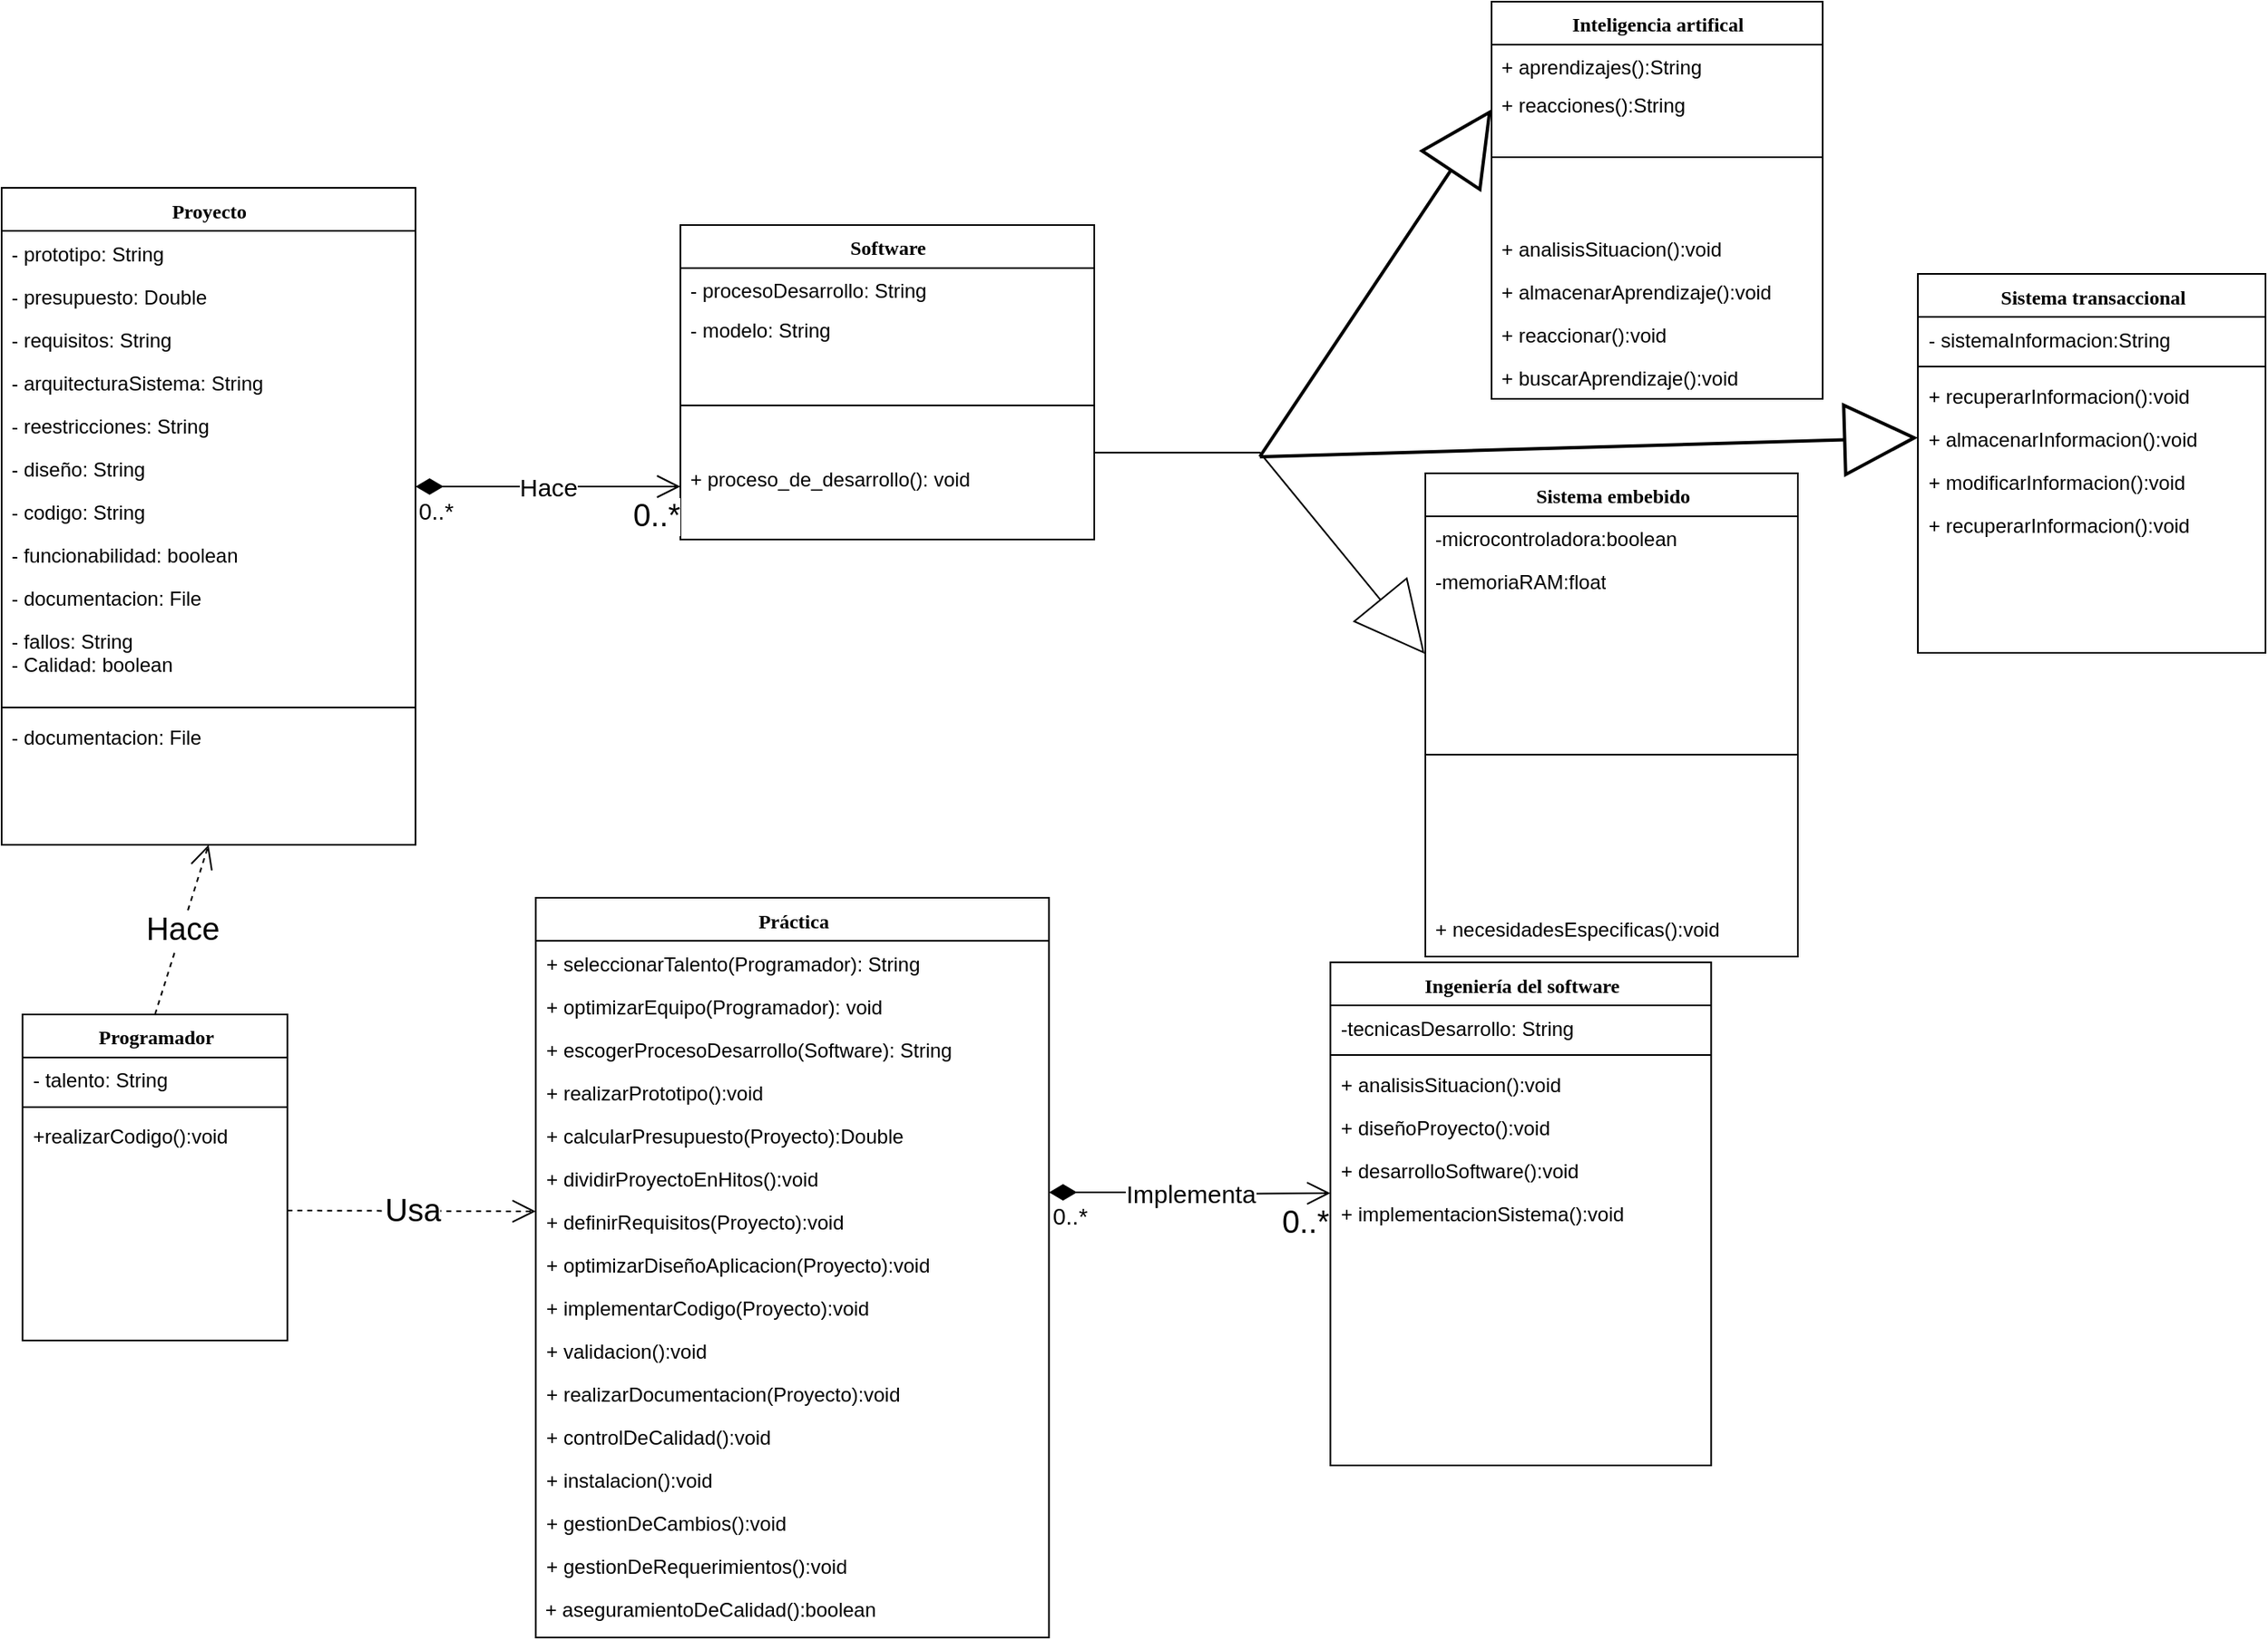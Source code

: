 <mxfile version="10.6.0" type="github"><diagram name="Page-1" id="9f46799a-70d6-7492-0946-bef42562c5a5"><mxGraphModel dx="887" dy="834" grid="1" gridSize="10" guides="1" tooltips="1" connect="1" arrows="1" fold="1" page="1" pageScale="1" pageWidth="1100" pageHeight="850" background="#ffffff" math="0" shadow="0"><root><mxCell id="0"/><mxCell id="1" parent="0"/><mxCell id="78961159f06e98e8-17" value="Software&lt;br&gt;&lt;br&gt;" style="swimlane;html=1;fontStyle=1;align=center;verticalAlign=top;childLayout=stackLayout;horizontal=1;startSize=26;horizontalStack=0;resizeParent=1;resizeLast=0;collapsible=1;marginBottom=0;swimlaneFillColor=#ffffff;rounded=0;shadow=0;comic=0;labelBackgroundColor=none;strokeColor=#000000;strokeWidth=1;fillColor=none;fontFamily=Verdana;fontSize=12;fontColor=#000000;" parent="1" vertex="1"><mxGeometry x="500" y="270" width="250" height="190" as="geometry"/></mxCell><mxCell id="78961159f06e98e8-21" value="- procesoDesarrollo: String" style="text;html=1;strokeColor=none;fillColor=none;align=left;verticalAlign=top;spacingLeft=4;spacingRight=4;whiteSpace=wrap;overflow=hidden;rotatable=0;points=[[0,0.5],[1,0.5]];portConstraint=eastwest;" parent="78961159f06e98e8-17" vertex="1"><mxGeometry y="26" width="250" height="24" as="geometry"/></mxCell><mxCell id="78961159f06e98e8-23" value="- modelo: String" style="text;html=1;strokeColor=none;fillColor=none;align=left;verticalAlign=top;spacingLeft=4;spacingRight=4;whiteSpace=wrap;overflow=hidden;rotatable=0;points=[[0,0.5],[1,0.5]];portConstraint=eastwest;" parent="78961159f06e98e8-17" vertex="1"><mxGeometry y="50" width="250" height="28" as="geometry"/></mxCell><mxCell id="78961159f06e98e8-19" value="" style="line;html=1;strokeWidth=1;fillColor=none;align=left;verticalAlign=middle;spacingTop=-1;spacingLeft=3;spacingRight=3;rotatable=0;labelPosition=right;points=[];portConstraint=eastwest;" parent="78961159f06e98e8-17" vertex="1"><mxGeometry y="78" width="250" height="62" as="geometry"/></mxCell><mxCell id="78961159f06e98e8-20" value="+ proceso_de_desarrollo(): void&lt;br&gt;" style="text;html=1;strokeColor=none;fillColor=none;align=left;verticalAlign=top;spacingLeft=4;spacingRight=4;whiteSpace=wrap;overflow=hidden;rotatable=0;points=[[0,0.5],[1,0.5]];portConstraint=eastwest;" parent="78961159f06e98e8-17" vertex="1"><mxGeometry y="140" width="250" height="20" as="geometry"/></mxCell><mxCell id="78961159f06e98e8-30" value="Práctica&lt;br&gt;" style="swimlane;html=1;fontStyle=1;align=center;verticalAlign=top;childLayout=stackLayout;horizontal=1;startSize=26;horizontalStack=0;resizeParent=1;resizeLast=0;collapsible=1;marginBottom=0;swimlaneFillColor=#ffffff;rounded=0;shadow=0;comic=0;labelBackgroundColor=none;strokeColor=#000000;strokeWidth=1;fillColor=none;fontFamily=Verdana;fontSize=12;fontColor=#000000;" parent="1" vertex="1"><mxGeometry x="412.643" y="676.5" width="310" height="447" as="geometry"/></mxCell><mxCell id="78961159f06e98e8-39" value="+ seleccionarTalento(Programador): String" style="text;html=1;strokeColor=none;fillColor=none;align=left;verticalAlign=top;spacingLeft=4;spacingRight=4;whiteSpace=wrap;overflow=hidden;rotatable=0;points=[[0,0.5],[1,0.5]];portConstraint=eastwest;" parent="78961159f06e98e8-30" vertex="1"><mxGeometry y="26" width="310" height="26" as="geometry"/></mxCell><mxCell id="78961159f06e98e8-40" value="+ optimizarEquipo(Programador): void" style="text;html=1;strokeColor=none;fillColor=none;align=left;verticalAlign=top;spacingLeft=4;spacingRight=4;whiteSpace=wrap;overflow=hidden;rotatable=0;points=[[0,0.5],[1,0.5]];portConstraint=eastwest;" parent="78961159f06e98e8-30" vertex="1"><mxGeometry y="52" width="310" height="26" as="geometry"/></mxCell><mxCell id="78961159f06e98e8-42" value="+ escogerProcesoDesarrollo(Software): String" style="text;html=1;strokeColor=none;fillColor=none;align=left;verticalAlign=top;spacingLeft=4;spacingRight=4;whiteSpace=wrap;overflow=hidden;rotatable=0;points=[[0,0.5],[1,0.5]];portConstraint=eastwest;" parent="78961159f06e98e8-30" vertex="1"><mxGeometry y="78" width="310" height="26" as="geometry"/></mxCell><mxCell id="QSACR1j0FyTNqF-iNn_z-4" value="+ realizarPrototipo():void" style="text;html=1;strokeColor=none;fillColor=none;align=left;verticalAlign=top;spacingLeft=4;spacingRight=4;whiteSpace=wrap;overflow=hidden;rotatable=0;points=[[0,0.5],[1,0.5]];portConstraint=eastwest;" parent="78961159f06e98e8-30" vertex="1"><mxGeometry y="104" width="310" height="26" as="geometry"/></mxCell><mxCell id="QSACR1j0FyTNqF-iNn_z-5" value="+ calcularPresupuesto(Proyecto):Double" style="text;html=1;strokeColor=none;fillColor=none;align=left;verticalAlign=top;spacingLeft=4;spacingRight=4;whiteSpace=wrap;overflow=hidden;rotatable=0;points=[[0,0.5],[1,0.5]];portConstraint=eastwest;" parent="78961159f06e98e8-30" vertex="1"><mxGeometry y="130" width="310" height="26" as="geometry"/></mxCell><mxCell id="QSACR1j0FyTNqF-iNn_z-6" value="+ dividirProyectoEnHitos():void" style="text;html=1;strokeColor=none;fillColor=none;align=left;verticalAlign=top;spacingLeft=4;spacingRight=4;whiteSpace=wrap;overflow=hidden;rotatable=0;points=[[0,0.5],[1,0.5]];portConstraint=eastwest;" parent="78961159f06e98e8-30" vertex="1"><mxGeometry y="156" width="310" height="26" as="geometry"/></mxCell><mxCell id="QSACR1j0FyTNqF-iNn_z-7" value="+ definirRequisitos(Proyecto):void&lt;br&gt;" style="text;html=1;strokeColor=none;fillColor=none;align=left;verticalAlign=top;spacingLeft=4;spacingRight=4;whiteSpace=wrap;overflow=hidden;rotatable=0;points=[[0,0.5],[1,0.5]];portConstraint=eastwest;" parent="78961159f06e98e8-30" vertex="1"><mxGeometry y="182" width="310" height="26" as="geometry"/></mxCell><mxCell id="QSACR1j0FyTNqF-iNn_z-8" value="+ optimizarDiseñoAplicacion(Proyecto):void&lt;br&gt;" style="text;html=1;strokeColor=none;fillColor=none;align=left;verticalAlign=top;spacingLeft=4;spacingRight=4;whiteSpace=wrap;overflow=hidden;rotatable=0;points=[[0,0.5],[1,0.5]];portConstraint=eastwest;" parent="78961159f06e98e8-30" vertex="1"><mxGeometry y="208" width="310" height="26" as="geometry"/></mxCell><mxCell id="QSACR1j0FyTNqF-iNn_z-9" value="+ implementarCodigo(Proyecto):void&lt;br&gt;" style="text;html=1;strokeColor=none;fillColor=none;align=left;verticalAlign=top;spacingLeft=4;spacingRight=4;whiteSpace=wrap;overflow=hidden;rotatable=0;points=[[0,0.5],[1,0.5]];portConstraint=eastwest;" parent="78961159f06e98e8-30" vertex="1"><mxGeometry y="234" width="310" height="26" as="geometry"/></mxCell><mxCell id="QSACR1j0FyTNqF-iNn_z-10" value="+ validacion():void&lt;br&gt;" style="text;html=1;strokeColor=none;fillColor=none;align=left;verticalAlign=top;spacingLeft=4;spacingRight=4;whiteSpace=wrap;overflow=hidden;rotatable=0;points=[[0,0.5],[1,0.5]];portConstraint=eastwest;" parent="78961159f06e98e8-30" vertex="1"><mxGeometry y="260" width="310" height="26" as="geometry"/></mxCell><mxCell id="QSACR1j0FyTNqF-iNn_z-11" value="+ realizarDocumentacion(Proyecto):void&lt;br&gt;" style="text;html=1;strokeColor=none;fillColor=none;align=left;verticalAlign=top;spacingLeft=4;spacingRight=4;whiteSpace=wrap;overflow=hidden;rotatable=0;points=[[0,0.5],[1,0.5]];portConstraint=eastwest;" parent="78961159f06e98e8-30" vertex="1"><mxGeometry y="286" width="310" height="26" as="geometry"/></mxCell><mxCell id="QSACR1j0FyTNqF-iNn_z-12" value="+ controlDeCalidad():void&lt;br&gt;" style="text;html=1;strokeColor=none;fillColor=none;align=left;verticalAlign=top;spacingLeft=4;spacingRight=4;whiteSpace=wrap;overflow=hidden;rotatable=0;points=[[0,0.5],[1,0.5]];portConstraint=eastwest;" parent="78961159f06e98e8-30" vertex="1"><mxGeometry y="312" width="310" height="26" as="geometry"/></mxCell><mxCell id="QSACR1j0FyTNqF-iNn_z-15" value="+ instalacion():void&lt;br&gt;" style="text;html=1;strokeColor=none;fillColor=none;align=left;verticalAlign=top;spacingLeft=4;spacingRight=4;whiteSpace=wrap;overflow=hidden;rotatable=0;points=[[0,0.5],[1,0.5]];portConstraint=eastwest;" parent="78961159f06e98e8-30" vertex="1"><mxGeometry y="338" width="310" height="26" as="geometry"/></mxCell><mxCell id="QSACR1j0FyTNqF-iNn_z-19" value="+ gestionDeCambios():void&lt;br&gt;" style="text;html=1;strokeColor=none;fillColor=none;align=left;verticalAlign=top;spacingLeft=4;spacingRight=4;whiteSpace=wrap;overflow=hidden;rotatable=0;points=[[0,0.5],[1,0.5]];portConstraint=eastwest;" parent="78961159f06e98e8-30" vertex="1"><mxGeometry y="364" width="310" height="26" as="geometry"/></mxCell><mxCell id="QSACR1j0FyTNqF-iNn_z-20" value="+ gestionDeRequerimientos():void&lt;br&gt;" style="text;html=1;strokeColor=none;fillColor=none;align=left;verticalAlign=top;spacingLeft=4;spacingRight=4;whiteSpace=wrap;overflow=hidden;rotatable=0;points=[[0,0.5],[1,0.5]];portConstraint=eastwest;" parent="78961159f06e98e8-30" vertex="1"><mxGeometry y="390" width="310" height="26" as="geometry"/></mxCell><mxCell id="P4HDLtDB-xWsr373ddrE-18" value="&amp;nbsp;+ aseguramientoDeCalidad():boolean" style="text;html=1;" parent="78961159f06e98e8-30" vertex="1"><mxGeometry y="416" width="310" height="30" as="geometry"/></mxCell><mxCell id="78961159f06e98e8-43" value="Programador" style="swimlane;html=1;fontStyle=1;align=center;verticalAlign=top;childLayout=stackLayout;horizontal=1;startSize=26;horizontalStack=0;resizeParent=1;resizeLast=0;collapsible=1;marginBottom=0;swimlaneFillColor=#ffffff;rounded=0;shadow=0;comic=0;labelBackgroundColor=none;strokeColor=#000000;strokeWidth=1;fillColor=none;fontFamily=Verdana;fontSize=12;fontColor=#000000;" parent="1" vertex="1"><mxGeometry x="102.643" y="747" width="160" height="197" as="geometry"/></mxCell><mxCell id="78961159f06e98e8-44" value="- talento: String" style="text;html=1;strokeColor=none;fillColor=none;align=left;verticalAlign=top;spacingLeft=4;spacingRight=4;whiteSpace=wrap;overflow=hidden;rotatable=0;points=[[0,0.5],[1,0.5]];portConstraint=eastwest;" parent="78961159f06e98e8-43" vertex="1"><mxGeometry y="26" width="160" height="26" as="geometry"/></mxCell><mxCell id="78961159f06e98e8-51" value="" style="line;html=1;strokeWidth=1;fillColor=none;align=left;verticalAlign=middle;spacingTop=-1;spacingLeft=3;spacingRight=3;rotatable=0;labelPosition=right;points=[];portConstraint=eastwest;" parent="78961159f06e98e8-43" vertex="1"><mxGeometry y="52" width="160" height="8" as="geometry"/></mxCell><mxCell id="3CkTLmbijWMQF4wZDAfv-2" value="+realizarCodigo():void&lt;br&gt;&lt;br&gt;" style="text;html=1;strokeColor=none;fillColor=none;align=left;verticalAlign=top;spacingLeft=4;spacingRight=4;whiteSpace=wrap;overflow=hidden;rotatable=0;points=[[0,0.5],[1,0.5]];portConstraint=eastwest;" parent="78961159f06e98e8-43" vertex="1"><mxGeometry y="60" width="160" height="26" as="geometry"/></mxCell><mxCell id="78961159f06e98e8-56" value="Proyecto" style="swimlane;html=1;fontStyle=1;align=center;verticalAlign=top;childLayout=stackLayout;horizontal=1;startSize=26;horizontalStack=0;resizeParent=1;resizeLast=0;collapsible=1;marginBottom=0;swimlaneFillColor=#ffffff;rounded=0;shadow=0;comic=0;labelBackgroundColor=none;strokeColor=#000000;strokeWidth=1;fillColor=none;fontFamily=Verdana;fontSize=12;fontColor=#000000;" parent="1" vertex="1"><mxGeometry x="90" y="247.5" width="250" height="397" as="geometry"/></mxCell><mxCell id="78961159f06e98e8-57" value="- prototipo: String" style="text;html=1;strokeColor=none;fillColor=none;align=left;verticalAlign=top;spacingLeft=4;spacingRight=4;whiteSpace=wrap;overflow=hidden;rotatable=0;points=[[0,0.5],[1,0.5]];portConstraint=eastwest;" parent="78961159f06e98e8-56" vertex="1"><mxGeometry y="26" width="250" height="26" as="geometry"/></mxCell><mxCell id="78961159f06e98e8-58" value="- presupuesto: Double" style="text;html=1;strokeColor=none;fillColor=none;align=left;verticalAlign=top;spacingLeft=4;spacingRight=4;whiteSpace=wrap;overflow=hidden;rotatable=0;points=[[0,0.5],[1,0.5]];portConstraint=eastwest;" parent="78961159f06e98e8-56" vertex="1"><mxGeometry y="52" width="250" height="26" as="geometry"/></mxCell><mxCell id="78961159f06e98e8-59" value="- requisitos: String" style="text;html=1;strokeColor=none;fillColor=none;align=left;verticalAlign=top;spacingLeft=4;spacingRight=4;whiteSpace=wrap;overflow=hidden;rotatable=0;points=[[0,0.5],[1,0.5]];portConstraint=eastwest;" parent="78961159f06e98e8-56" vertex="1"><mxGeometry y="78" width="250" height="26" as="geometry"/></mxCell><mxCell id="78961159f06e98e8-60" value="- arquitecturaSistema: String" style="text;html=1;strokeColor=none;fillColor=none;align=left;verticalAlign=top;spacingLeft=4;spacingRight=4;whiteSpace=wrap;overflow=hidden;rotatable=0;points=[[0,0.5],[1,0.5]];portConstraint=eastwest;" parent="78961159f06e98e8-56" vertex="1"><mxGeometry y="104" width="250" height="26" as="geometry"/></mxCell><mxCell id="78961159f06e98e8-61" value="- reestricciones: String" style="text;html=1;strokeColor=none;fillColor=none;align=left;verticalAlign=top;spacingLeft=4;spacingRight=4;whiteSpace=wrap;overflow=hidden;rotatable=0;points=[[0,0.5],[1,0.5]];portConstraint=eastwest;" parent="78961159f06e98e8-56" vertex="1"><mxGeometry y="130" width="250" height="26" as="geometry"/></mxCell><mxCell id="78961159f06e98e8-62" value="- diseño: String" style="text;html=1;strokeColor=none;fillColor=none;align=left;verticalAlign=top;spacingLeft=4;spacingRight=4;whiteSpace=wrap;overflow=hidden;rotatable=0;points=[[0,0.5],[1,0.5]];portConstraint=eastwest;" parent="78961159f06e98e8-56" vertex="1"><mxGeometry y="156" width="250" height="26" as="geometry"/></mxCell><mxCell id="78961159f06e98e8-63" value="- codigo: String" style="text;html=1;strokeColor=none;fillColor=none;align=left;verticalAlign=top;spacingLeft=4;spacingRight=4;whiteSpace=wrap;overflow=hidden;rotatable=0;points=[[0,0.5],[1,0.5]];portConstraint=eastwest;" parent="78961159f06e98e8-56" vertex="1"><mxGeometry y="182" width="250" height="26" as="geometry"/></mxCell><mxCell id="78961159f06e98e8-66" value="- funcionabilidad: boolean" style="text;html=1;strokeColor=none;fillColor=none;align=left;verticalAlign=top;spacingLeft=4;spacingRight=4;whiteSpace=wrap;overflow=hidden;rotatable=0;points=[[0,0.5],[1,0.5]];portConstraint=eastwest;" parent="78961159f06e98e8-56" vertex="1"><mxGeometry y="208" width="250" height="26" as="geometry"/></mxCell><mxCell id="QSACR1j0FyTNqF-iNn_z-13" value="- documentacion: File" style="text;html=1;strokeColor=none;fillColor=none;align=left;verticalAlign=top;spacingLeft=4;spacingRight=4;whiteSpace=wrap;overflow=hidden;rotatable=0;points=[[0,0.5],[1,0.5]];portConstraint=eastwest;" parent="78961159f06e98e8-56" vertex="1"><mxGeometry y="234" width="250" height="26" as="geometry"/></mxCell><mxCell id="78961159f06e98e8-65" value="- fallos: String&lt;br&gt;- Calidad: boolean&lt;br&gt;&lt;br&gt;" style="text;html=1;strokeColor=none;fillColor=none;align=left;verticalAlign=top;spacingLeft=4;spacingRight=4;whiteSpace=wrap;overflow=hidden;rotatable=0;points=[[0,0.5],[1,0.5]];portConstraint=eastwest;" parent="78961159f06e98e8-56" vertex="1"><mxGeometry y="260" width="250" height="50" as="geometry"/></mxCell><mxCell id="78961159f06e98e8-64" value="" style="line;html=1;strokeWidth=1;fillColor=none;align=left;verticalAlign=middle;spacingTop=-1;spacingLeft=3;spacingRight=3;rotatable=0;labelPosition=right;points=[];portConstraint=eastwest;" parent="78961159f06e98e8-56" vertex="1"><mxGeometry y="310" width="250" height="8" as="geometry"/></mxCell><mxCell id="QSACR1j0FyTNqF-iNn_z-14" value="- documentacion: File" style="text;html=1;strokeColor=none;fillColor=none;align=left;verticalAlign=top;spacingLeft=4;spacingRight=4;whiteSpace=wrap;overflow=hidden;rotatable=0;points=[[0,0.5],[1,0.5]];portConstraint=eastwest;" parent="78961159f06e98e8-56" vertex="1"><mxGeometry y="318" width="250" height="26" as="geometry"/></mxCell><mxCell id="78961159f06e98e8-69" value="Ingeniería del software" style="swimlane;html=1;fontStyle=1;align=center;verticalAlign=top;childLayout=stackLayout;horizontal=1;startSize=26;horizontalStack=0;resizeParent=1;resizeLast=0;collapsible=1;marginBottom=0;swimlaneFillColor=#ffffff;rounded=0;shadow=0;comic=0;labelBackgroundColor=none;strokeColor=#000000;strokeWidth=1;fillColor=none;fontFamily=Verdana;fontSize=12;fontColor=#000000;" parent="1" vertex="1"><mxGeometry x="892.643" y="715.5" width="230" height="304" as="geometry"/></mxCell><mxCell id="78961159f06e98e8-70" value="-tecnicasDesarrollo: String" style="text;html=1;strokeColor=none;fillColor=none;align=left;verticalAlign=top;spacingLeft=4;spacingRight=4;whiteSpace=wrap;overflow=hidden;rotatable=0;points=[[0,0.5],[1,0.5]];portConstraint=eastwest;" parent="78961159f06e98e8-69" vertex="1"><mxGeometry y="26" width="230" height="26" as="geometry"/></mxCell><mxCell id="78961159f06e98e8-77" value="" style="line;html=1;strokeWidth=1;fillColor=none;align=left;verticalAlign=middle;spacingTop=-1;spacingLeft=3;spacingRight=3;rotatable=0;labelPosition=right;points=[];portConstraint=eastwest;" parent="78961159f06e98e8-69" vertex="1"><mxGeometry y="52" width="230" height="8" as="geometry"/></mxCell><mxCell id="78961159f06e98e8-78" value="+ analisisSituacion():void" style="text;html=1;strokeColor=none;fillColor=none;align=left;verticalAlign=top;spacingLeft=4;spacingRight=4;whiteSpace=wrap;overflow=hidden;rotatable=0;points=[[0,0.5],[1,0.5]];portConstraint=eastwest;" parent="78961159f06e98e8-69" vertex="1"><mxGeometry y="60" width="230" height="26" as="geometry"/></mxCell><mxCell id="78961159f06e98e8-79" value="+ diseñoProyecto():void" style="text;html=1;strokeColor=none;fillColor=none;align=left;verticalAlign=top;spacingLeft=4;spacingRight=4;whiteSpace=wrap;overflow=hidden;rotatable=0;points=[[0,0.5],[1,0.5]];portConstraint=eastwest;" parent="78961159f06e98e8-69" vertex="1"><mxGeometry y="86" width="230" height="26" as="geometry"/></mxCell><mxCell id="78961159f06e98e8-80" value="+ desarrolloSoftware():void" style="text;html=1;strokeColor=none;fillColor=none;align=left;verticalAlign=top;spacingLeft=4;spacingRight=4;whiteSpace=wrap;overflow=hidden;rotatable=0;points=[[0,0.5],[1,0.5]];portConstraint=eastwest;" parent="78961159f06e98e8-69" vertex="1"><mxGeometry y="112" width="230" height="26" as="geometry"/></mxCell><mxCell id="78961159f06e98e8-81" value="+ implementacionSistema():void" style="text;html=1;strokeColor=none;fillColor=none;align=left;verticalAlign=top;spacingLeft=4;spacingRight=4;whiteSpace=wrap;overflow=hidden;rotatable=0;points=[[0,0.5],[1,0.5]];portConstraint=eastwest;" parent="78961159f06e98e8-69" vertex="1"><mxGeometry y="138" width="230" height="26" as="geometry"/></mxCell><mxCell id="78961159f06e98e8-82" value="Sistema embebido" style="swimlane;html=1;fontStyle=1;align=center;verticalAlign=top;childLayout=stackLayout;horizontal=1;startSize=26;horizontalStack=0;resizeParent=1;resizeLast=0;collapsible=1;marginBottom=0;swimlaneFillColor=#ffffff;rounded=0;shadow=0;comic=0;labelBackgroundColor=none;strokeColor=#000000;strokeWidth=1;fillColor=none;fontFamily=Verdana;fontSize=12;fontColor=#000000;" parent="1" vertex="1"><mxGeometry x="950" y="420" width="225" height="292" as="geometry"/></mxCell><mxCell id="3CkTLmbijWMQF4wZDAfv-10" value="-microcontroladora:boolean" style="text;html=1;strokeColor=none;fillColor=none;align=left;verticalAlign=top;spacingLeft=4;spacingRight=4;whiteSpace=wrap;overflow=hidden;rotatable=0;points=[[0,0.5],[1,0.5]];portConstraint=eastwest;" parent="78961159f06e98e8-82" vertex="1"><mxGeometry y="26" width="225" height="26" as="geometry"/></mxCell><mxCell id="6gy3pAqBMOcSUF0QaoEK-1" value="&lt;div&gt;-memoriaRAM:float&lt;/div&gt;&lt;div&gt;&lt;br&gt;&lt;/div&gt;" style="text;html=1;strokeColor=none;fillColor=none;align=left;verticalAlign=top;spacingLeft=4;spacingRight=4;whiteSpace=wrap;overflow=hidden;rotatable=0;points=[[0,0.5],[1,0.5]];portConstraint=eastwest;" vertex="1" parent="78961159f06e98e8-82"><mxGeometry y="52" width="225" height="26" as="geometry"/></mxCell><mxCell id="78961159f06e98e8-90" value="" style="line;html=1;strokeWidth=1;fillColor=none;align=left;verticalAlign=middle;spacingTop=-1;spacingLeft=3;spacingRight=3;rotatable=0;labelPosition=right;points=[];portConstraint=eastwest;" parent="78961159f06e98e8-82" vertex="1"><mxGeometry y="78" width="225" height="184" as="geometry"/></mxCell><mxCell id="78961159f06e98e8-91" value="+ necesidadesEspecificas():void" style="text;html=1;strokeColor=none;fillColor=none;align=left;verticalAlign=top;spacingLeft=4;spacingRight=4;whiteSpace=wrap;overflow=hidden;rotatable=0;points=[[0,0.5],[1,0.5]];portConstraint=eastwest;" parent="78961159f06e98e8-82" vertex="1"><mxGeometry y="262" width="225" height="30" as="geometry"/></mxCell><mxCell id="78961159f06e98e8-95" value="Inteligencia artifical" style="swimlane;html=1;fontStyle=1;align=center;verticalAlign=top;childLayout=stackLayout;horizontal=1;startSize=26;horizontalStack=0;resizeParent=1;resizeLast=0;collapsible=1;marginBottom=0;swimlaneFillColor=#ffffff;rounded=0;shadow=0;comic=0;labelBackgroundColor=none;strokeColor=#000000;strokeWidth=1;fillColor=none;fontFamily=Verdana;fontSize=12;fontColor=#000000;" parent="1" vertex="1"><mxGeometry x="990" y="135" width="200" height="240" as="geometry"/></mxCell><mxCell id="UdxCTgmVTXjK7jvwEf6o-1" value="+ aprendizajes():String&lt;br&gt;&lt;br&gt;" style="text;html=1;strokeColor=none;fillColor=none;align=left;verticalAlign=top;spacingLeft=4;spacingRight=4;whiteSpace=wrap;overflow=hidden;rotatable=0;points=[[0,0.5],[1,0.5]];portConstraint=eastwest;" parent="78961159f06e98e8-95" vertex="1"><mxGeometry y="26" width="200" height="26" as="geometry"/></mxCell><mxCell id="78961159f06e98e8-103" value="" style="line;html=1;strokeWidth=1;fillColor=none;align=left;verticalAlign=middle;spacingTop=-1;spacingLeft=3;spacingRight=3;rotatable=0;labelPosition=right;points=[];portConstraint=eastwest;" parent="78961159f06e98e8-95" vertex="1"><mxGeometry y="52" width="200" height="84" as="geometry"/></mxCell><mxCell id="3CkTLmbijWMQF4wZDAfv-7" value="+ analisisSituacion():void" style="text;html=1;strokeColor=none;fillColor=none;align=left;verticalAlign=top;spacingLeft=4;spacingRight=4;whiteSpace=wrap;overflow=hidden;rotatable=0;points=[[0,0.5],[1,0.5]];portConstraint=eastwest;" parent="78961159f06e98e8-95" vertex="1"><mxGeometry y="136" width="200" height="26" as="geometry"/></mxCell><mxCell id="3CkTLmbijWMQF4wZDAfv-6" value="+ almacenarAprendizaje():void" style="text;html=1;strokeColor=none;fillColor=none;align=left;verticalAlign=top;spacingLeft=4;spacingRight=4;whiteSpace=wrap;overflow=hidden;rotatable=0;points=[[0,0.5],[1,0.5]];portConstraint=eastwest;" parent="78961159f06e98e8-95" vertex="1"><mxGeometry y="162" width="200" height="26" as="geometry"/></mxCell><mxCell id="3CkTLmbijWMQF4wZDAfv-9" value="+ reaccionar():void" style="text;html=1;strokeColor=none;fillColor=none;align=left;verticalAlign=top;spacingLeft=4;spacingRight=4;whiteSpace=wrap;overflow=hidden;rotatable=0;points=[[0,0.5],[1,0.5]];portConstraint=eastwest;" parent="78961159f06e98e8-95" vertex="1"><mxGeometry y="188" width="200" height="26" as="geometry"/></mxCell><mxCell id="6gy3pAqBMOcSUF0QaoEK-4" value="" style="endArrow=block;endFill=0;endSize=40;html=1;shadow=0;strokeColor=#000000;fontSize=19;rounded=0;jumpSize=0;strokeWidth=2;startSize=22;sourcePerimeterSpacing=9;entryX=0;entryY=0.5;entryDx=0;entryDy=0;" edge="1" parent="78961159f06e98e8-95" target="78961159f06e98e8-120"><mxGeometry width="160" relative="1" as="geometry"><mxPoint x="-140" y="275" as="sourcePoint"/><mxPoint x="110" y="265" as="targetPoint"/><Array as="points"/></mxGeometry></mxCell><mxCell id="3CkTLmbijWMQF4wZDAfv-8" value="+ buscarAprendizaje():void" style="text;html=1;strokeColor=none;fillColor=none;align=left;verticalAlign=top;spacingLeft=4;spacingRight=4;whiteSpace=wrap;overflow=hidden;rotatable=0;points=[[0,0.5],[1,0.5]];portConstraint=eastwest;" parent="78961159f06e98e8-95" vertex="1"><mxGeometry y="214" width="200" height="26" as="geometry"/></mxCell><mxCell id="78961159f06e98e8-108" value="Sistema transaccional" style="swimlane;html=1;fontStyle=1;align=center;verticalAlign=top;childLayout=stackLayout;horizontal=1;startSize=26;horizontalStack=0;resizeParent=1;resizeLast=0;collapsible=1;marginBottom=0;swimlaneFillColor=#ffffff;rounded=0;shadow=0;comic=0;labelBackgroundColor=none;strokeColor=#000000;strokeWidth=1;fillColor=none;fontFamily=Verdana;fontSize=12;fontColor=#000000;" parent="1" vertex="1"><mxGeometry x="1247.5" y="299.5" width="210" height="229" as="geometry"/></mxCell><mxCell id="78961159f06e98e8-109" value="- sistemaInformacion:String" style="text;html=1;strokeColor=none;fillColor=none;align=left;verticalAlign=top;spacingLeft=4;spacingRight=4;whiteSpace=wrap;overflow=hidden;rotatable=0;points=[[0,0.5],[1,0.5]];portConstraint=eastwest;" parent="78961159f06e98e8-108" vertex="1"><mxGeometry y="26" width="210" height="26" as="geometry"/></mxCell><mxCell id="78961159f06e98e8-116" value="" style="line;html=1;strokeWidth=1;fillColor=none;align=left;verticalAlign=middle;spacingTop=-1;spacingLeft=3;spacingRight=3;rotatable=0;labelPosition=right;points=[];portConstraint=eastwest;" parent="78961159f06e98e8-108" vertex="1"><mxGeometry y="52" width="210" height="8" as="geometry"/></mxCell><mxCell id="78961159f06e98e8-117" value="+ recuperarInformacion():void" style="text;html=1;strokeColor=none;fillColor=none;align=left;verticalAlign=top;spacingLeft=4;spacingRight=4;whiteSpace=wrap;overflow=hidden;rotatable=0;points=[[0,0.5],[1,0.5]];portConstraint=eastwest;" parent="78961159f06e98e8-108" vertex="1"><mxGeometry y="60" width="210" height="26" as="geometry"/></mxCell><mxCell id="78961159f06e98e8-120" value="+ almacenarInformacion():void" style="text;html=1;strokeColor=none;fillColor=none;align=left;verticalAlign=top;spacingLeft=4;spacingRight=4;whiteSpace=wrap;overflow=hidden;rotatable=0;points=[[0,0.5],[1,0.5]];portConstraint=eastwest;" parent="78961159f06e98e8-108" vertex="1"><mxGeometry y="86" width="210" height="26" as="geometry"/></mxCell><mxCell id="QSACR1j0FyTNqF-iNn_z-17" value="+ modificarInformacion():void" style="text;html=1;strokeColor=none;fillColor=none;align=left;verticalAlign=top;spacingLeft=4;spacingRight=4;whiteSpace=wrap;overflow=hidden;rotatable=0;points=[[0,0.5],[1,0.5]];portConstraint=eastwest;" parent="78961159f06e98e8-108" vertex="1"><mxGeometry y="112" width="210" height="26" as="geometry"/></mxCell><mxCell id="QSACR1j0FyTNqF-iNn_z-18" value="+ recuperarInformacion():void" style="text;html=1;strokeColor=none;fillColor=none;align=left;verticalAlign=top;spacingLeft=4;spacingRight=4;whiteSpace=wrap;overflow=hidden;rotatable=0;points=[[0,0.5],[1,0.5]];portConstraint=eastwest;" parent="78961159f06e98e8-108" vertex="1"><mxGeometry y="138" width="210" height="26" as="geometry"/></mxCell><mxCell id="P4HDLtDB-xWsr373ddrE-29" value="Hace&lt;br style=&quot;font-size: 15px;&quot;&gt;" style="endArrow=open;html=1;endSize=12;startArrow=diamondThin;startSize=14;startFill=1;edgeStyle=orthogonalEdgeStyle;strokeColor=#000000;shadow=0;comic=0;fontSize=15;" parent="1" edge="1"><mxGeometry relative="1" as="geometry"><mxPoint x="340" y="428" as="sourcePoint"/><mxPoint x="500" y="428" as="targetPoint"/></mxGeometry></mxCell><mxCell id="P4HDLtDB-xWsr373ddrE-30" value="0..*" style="resizable=0;html=1;align=left;verticalAlign=top;labelBackgroundColor=#ffffff;fontSize=14;" parent="P4HDLtDB-xWsr373ddrE-29" connectable="0" vertex="1"><mxGeometry x="-1" relative="1" as="geometry"/></mxCell><mxCell id="P4HDLtDB-xWsr373ddrE-31" value="0..*" style="resizable=0;html=1;align=right;verticalAlign=top;labelBackgroundColor=#ffffff;fontSize=19;" parent="P4HDLtDB-xWsr373ddrE-29" connectable="0" vertex="1"><mxGeometry x="1" relative="1" as="geometry"/></mxCell><mxCell id="P4HDLtDB-xWsr373ddrE-36" value="Implementa&lt;br style=&quot;font-size: 15px&quot;&gt;" style="endArrow=open;html=1;endSize=12;startArrow=diamondThin;startSize=14;startFill=1;edgeStyle=orthogonalEdgeStyle;strokeColor=#000000;shadow=0;comic=0;fontSize=15;exitX=1;exitY=0.846;exitDx=0;exitDy=0;exitPerimeter=0;" parent="1" source="QSACR1j0FyTNqF-iNn_z-6" edge="1"><mxGeometry relative="1" as="geometry"><mxPoint x="727.643" y="854.5" as="sourcePoint"/><mxPoint x="892.643" y="855" as="targetPoint"/></mxGeometry></mxCell><mxCell id="P4HDLtDB-xWsr373ddrE-37" value="0..*" style="resizable=0;html=1;align=left;verticalAlign=top;labelBackgroundColor=#ffffff;fontSize=14;" parent="P4HDLtDB-xWsr373ddrE-36" connectable="0" vertex="1"><mxGeometry x="-1" relative="1" as="geometry"/></mxCell><mxCell id="P4HDLtDB-xWsr373ddrE-38" value="0..*" style="resizable=0;html=1;align=right;verticalAlign=top;labelBackgroundColor=#ffffff;fontSize=19;" parent="P4HDLtDB-xWsr373ddrE-36" connectable="0" vertex="1"><mxGeometry x="1" relative="1" as="geometry"/></mxCell><mxCell id="P4HDLtDB-xWsr373ddrE-39" value="Usa&lt;br&gt;" style="endArrow=open;endSize=12;dashed=1;html=1;shadow=0;strokeColor=#000000;fontSize=19;" parent="1" edge="1"><mxGeometry width="160" relative="1" as="geometry"><mxPoint x="262.643" y="865.5" as="sourcePoint"/><mxPoint x="412.643" y="866" as="targetPoint"/></mxGeometry></mxCell><mxCell id="P4HDLtDB-xWsr373ddrE-41" value="Hace&lt;br&gt;" style="endArrow=open;endSize=12;dashed=1;html=1;shadow=0;strokeColor=#000000;fontSize=19;exitX=0.5;exitY=0;exitDx=0;exitDy=0;entryX=0.5;entryY=1;entryDx=0;entryDy=0;" parent="1" source="78961159f06e98e8-43" target="78961159f06e98e8-56" edge="1"><mxGeometry width="160" relative="1" as="geometry"><mxPoint x="135" y="715.5" as="sourcePoint"/><mxPoint x="295" y="715.5" as="targetPoint"/></mxGeometry></mxCell><mxCell id="P4HDLtDB-xWsr373ddrE-52" value="" style="endArrow=block;endFill=0;endSize=40;html=1;shadow=0;strokeColor=#000000;fontSize=19;rounded=0;jumpSize=0;entryX=0;entryY=0.5;entryDx=0;entryDy=0;startSize=22;" parent="1" edge="1"><mxGeometry width="160" relative="1" as="geometry"><mxPoint x="750" y="407.5" as="sourcePoint"/><mxPoint x="949.571" y="529.071" as="targetPoint"/><Array as="points"><mxPoint x="850" y="407.5"/></Array></mxGeometry></mxCell><mxCell id="P4HDLtDB-xWsr373ddrE-53" value="" style="endArrow=block;endFill=0;endSize=40;html=1;shadow=0;strokeColor=#000000;fontSize=19;rounded=0;jumpSize=0;entryX=0;entryY=0.5;entryDx=0;entryDy=0;strokeWidth=2;startSize=22;sourcePerimeterSpacing=9;" parent="1" edge="1"><mxGeometry width="160" relative="1" as="geometry"><mxPoint x="850" y="410" as="sourcePoint"/><mxPoint x="990" y="200" as="targetPoint"/><Array as="points"/></mxGeometry></mxCell><mxCell id="3CkTLmbijWMQF4wZDAfv-11" value="+ reacciones():String" style="text;html=1;strokeColor=none;fillColor=none;align=left;verticalAlign=top;spacingLeft=4;spacingRight=4;whiteSpace=wrap;overflow=hidden;rotatable=0;points=[[0,0.5],[1,0.5]];portConstraint=eastwest;" parent="1" vertex="1"><mxGeometry x="990" y="184" width="200" height="26" as="geometry"/></mxCell></root></mxGraphModel></diagram></mxfile>